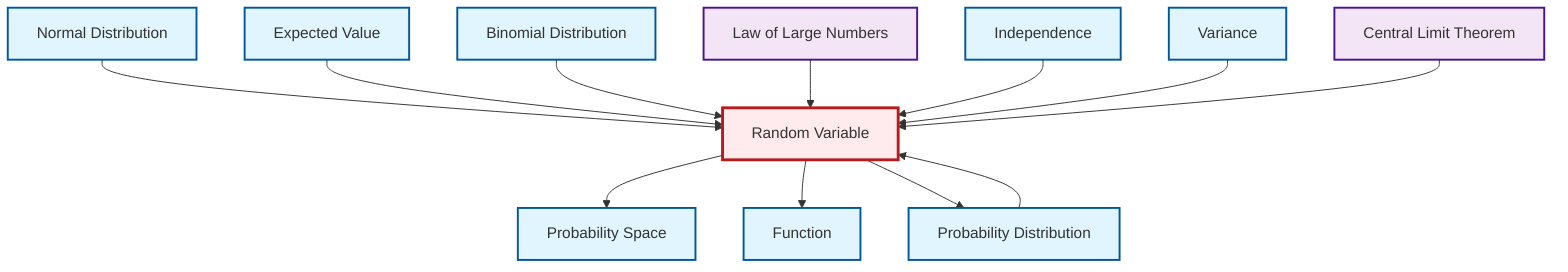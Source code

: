 graph TD
    classDef definition fill:#e1f5fe,stroke:#01579b,stroke-width:2px
    classDef theorem fill:#f3e5f5,stroke:#4a148c,stroke-width:2px
    classDef axiom fill:#fff3e0,stroke:#e65100,stroke-width:2px
    classDef example fill:#e8f5e9,stroke:#1b5e20,stroke-width:2px
    classDef current fill:#ffebee,stroke:#b71c1c,stroke-width:3px
    thm-central-limit["Central Limit Theorem"]:::theorem
    def-variance["Variance"]:::definition
    def-probability-distribution["Probability Distribution"]:::definition
    thm-law-of-large-numbers["Law of Large Numbers"]:::theorem
    def-random-variable["Random Variable"]:::definition
    def-probability-space["Probability Space"]:::definition
    def-normal-distribution["Normal Distribution"]:::definition
    def-independence["Independence"]:::definition
    def-expectation["Expected Value"]:::definition
    def-function["Function"]:::definition
    def-binomial-distribution["Binomial Distribution"]:::definition
    def-normal-distribution --> def-random-variable
    def-expectation --> def-random-variable
    def-random-variable --> def-probability-space
    def-binomial-distribution --> def-random-variable
    thm-law-of-large-numbers --> def-random-variable
    def-independence --> def-random-variable
    def-variance --> def-random-variable
    def-random-variable --> def-function
    def-random-variable --> def-probability-distribution
    def-probability-distribution --> def-random-variable
    thm-central-limit --> def-random-variable
    class def-random-variable current